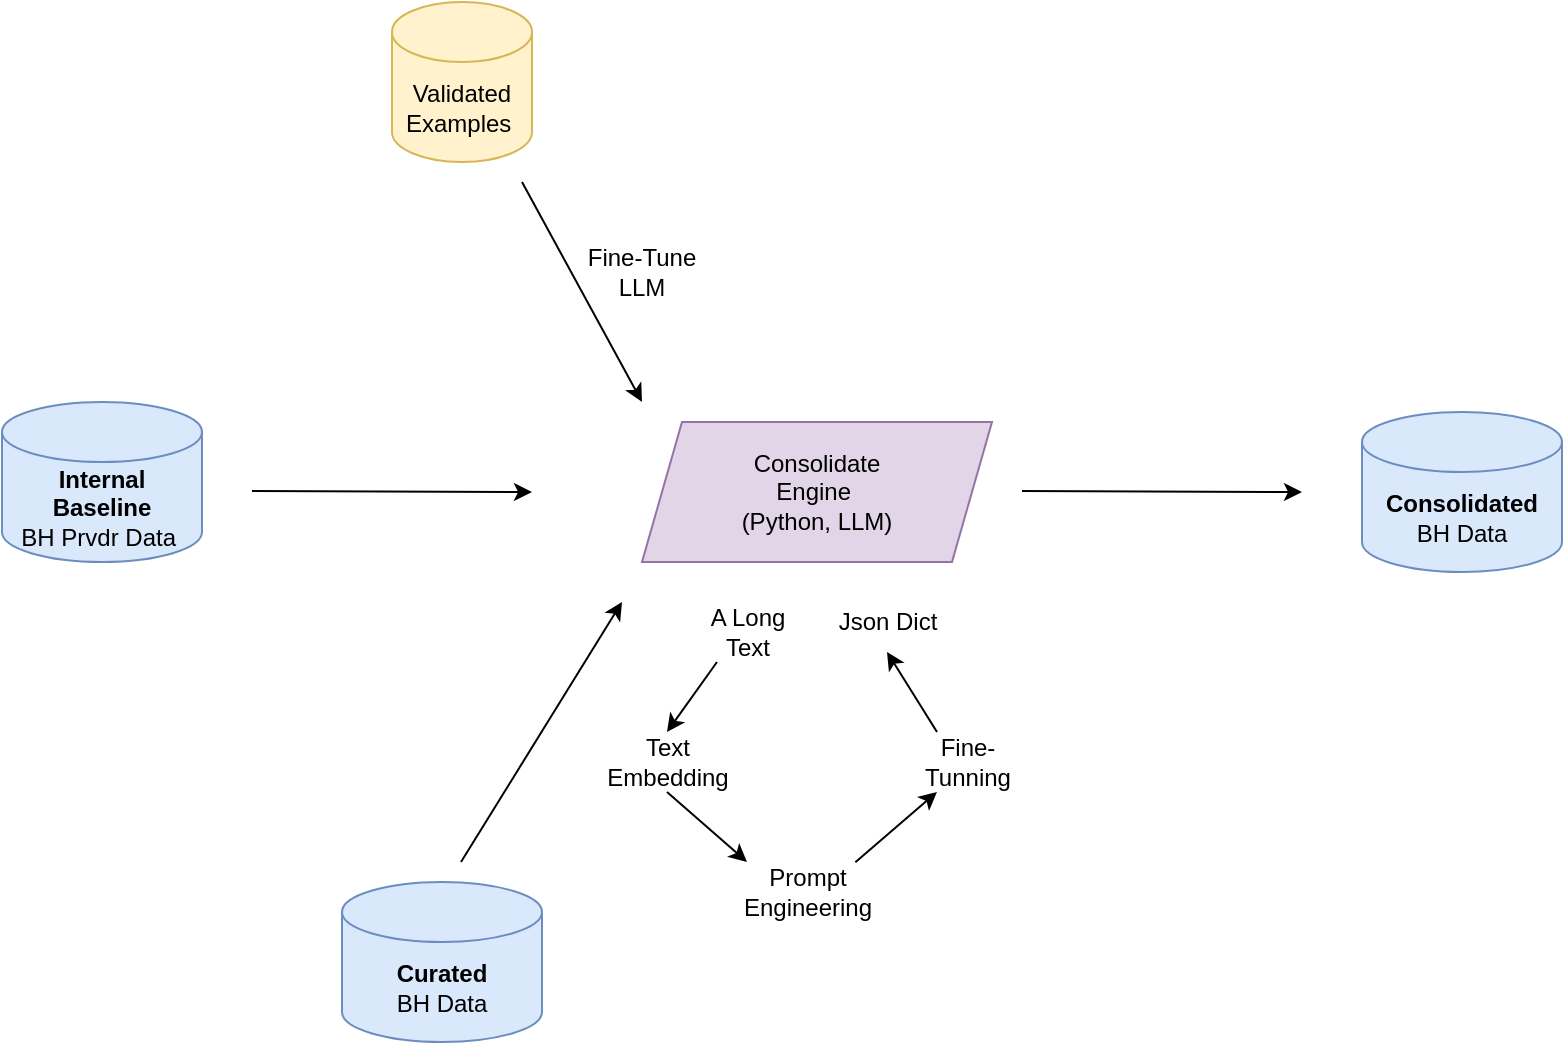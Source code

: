 <mxfile version="23.0.1" type="github">
  <diagram name="Page-1" id="5xXmT6wFAUNLiXhexVmS">
    <mxGraphModel dx="1722" dy="1872" grid="1" gridSize="10" guides="1" tooltips="1" connect="1" arrows="1" fold="1" page="1" pageScale="1" pageWidth="850" pageHeight="1100" math="0" shadow="0">
      <root>
        <mxCell id="0" />
        <mxCell id="1" parent="0" />
        <mxCell id="LeWQ6VOvqNeNQnFp2khs-58" value="&lt;b&gt;Curated &lt;/b&gt;&lt;br&gt;BH Data" style="shape=cylinder3;whiteSpace=wrap;html=1;boundedLbl=1;backgroundOutline=1;size=15;fillColor=#dae8fc;strokeColor=#6c8ebf;" vertex="1" parent="1">
          <mxGeometry x="700" y="-560" width="100" height="80" as="geometry" />
        </mxCell>
        <mxCell id="LeWQ6VOvqNeNQnFp2khs-59" value="Consolidate &lt;br&gt;Engine&amp;nbsp;&lt;br&gt;(Python, LLM)" style="shape=parallelogram;perimeter=parallelogramPerimeter;whiteSpace=wrap;html=1;fixedSize=1;fillColor=#e1d5e7;strokeColor=#9673a6;" vertex="1" parent="1">
          <mxGeometry x="850" y="-790" width="175" height="70" as="geometry" />
        </mxCell>
        <mxCell id="LeWQ6VOvqNeNQnFp2khs-60" value="" style="endArrow=classic;html=1;rounded=0;" edge="1" parent="1">
          <mxGeometry width="50" height="50" relative="1" as="geometry">
            <mxPoint x="1040" y="-755.5" as="sourcePoint" />
            <mxPoint x="1180" y="-755" as="targetPoint" />
          </mxGeometry>
        </mxCell>
        <mxCell id="LeWQ6VOvqNeNQnFp2khs-61" value="&lt;b&gt;Consolidated&lt;/b&gt;&lt;br&gt;BH Data" style="shape=cylinder3;whiteSpace=wrap;html=1;boundedLbl=1;backgroundOutline=1;size=15;fillColor=#dae8fc;strokeColor=#6c8ebf;" vertex="1" parent="1">
          <mxGeometry x="1210" y="-795" width="100" height="80" as="geometry" />
        </mxCell>
        <mxCell id="LeWQ6VOvqNeNQnFp2khs-62" value="Validated Examples&amp;nbsp;" style="shape=cylinder3;whiteSpace=wrap;html=1;boundedLbl=1;backgroundOutline=1;size=15;fillColor=#fff2cc;strokeColor=#d6b656;" vertex="1" parent="1">
          <mxGeometry x="725" y="-1000" width="70" height="80" as="geometry" />
        </mxCell>
        <mxCell id="LeWQ6VOvqNeNQnFp2khs-63" value="" style="endArrow=classic;html=1;rounded=0;" edge="1" parent="1">
          <mxGeometry width="50" height="50" relative="1" as="geometry">
            <mxPoint x="790" y="-910" as="sourcePoint" />
            <mxPoint x="850" y="-800" as="targetPoint" />
          </mxGeometry>
        </mxCell>
        <mxCell id="LeWQ6VOvqNeNQnFp2khs-64" value="" style="endArrow=classic;html=1;rounded=0;" edge="1" parent="1">
          <mxGeometry width="50" height="50" relative="1" as="geometry">
            <mxPoint x="759.5" y="-570" as="sourcePoint" />
            <mxPoint x="840" y="-700" as="targetPoint" />
          </mxGeometry>
        </mxCell>
        <mxCell id="LeWQ6VOvqNeNQnFp2khs-65" value="Fine-Tune LLM" style="text;html=1;strokeColor=none;fillColor=none;align=center;verticalAlign=middle;whiteSpace=wrap;rounded=0;" vertex="1" parent="1">
          <mxGeometry x="820" y="-880" width="60" height="30" as="geometry" />
        </mxCell>
        <mxCell id="LeWQ6VOvqNeNQnFp2khs-66" value="" style="endArrow=classic;html=1;rounded=0;exitX=0.25;exitY=1;exitDx=0;exitDy=0;entryX=0.5;entryY=0;entryDx=0;entryDy=0;" edge="1" parent="1" source="LeWQ6VOvqNeNQnFp2khs-67" target="LeWQ6VOvqNeNQnFp2khs-70">
          <mxGeometry width="50" height="50" relative="1" as="geometry">
            <mxPoint x="912.5" y="-710" as="sourcePoint" />
            <mxPoint x="922.5" y="-630" as="targetPoint" />
            <Array as="points" />
          </mxGeometry>
        </mxCell>
        <mxCell id="LeWQ6VOvqNeNQnFp2khs-67" value="A Long Text" style="text;html=1;strokeColor=none;fillColor=none;align=center;verticalAlign=middle;whiteSpace=wrap;rounded=0;" vertex="1" parent="1">
          <mxGeometry x="872.5" y="-700" width="60" height="30" as="geometry" />
        </mxCell>
        <mxCell id="LeWQ6VOvqNeNQnFp2khs-68" value="" style="endArrow=classic;html=1;rounded=0;entryX=0.5;entryY=1;entryDx=0;entryDy=0;exitX=0.25;exitY=0;exitDx=0;exitDy=0;" edge="1" parent="1" source="LeWQ6VOvqNeNQnFp2khs-72" target="LeWQ6VOvqNeNQnFp2khs-69">
          <mxGeometry width="50" height="50" relative="1" as="geometry">
            <mxPoint x="992.5" y="-620" as="sourcePoint" />
            <mxPoint x="952.5" y="-710" as="targetPoint" />
          </mxGeometry>
        </mxCell>
        <mxCell id="LeWQ6VOvqNeNQnFp2khs-69" value="Json Dict" style="text;html=1;strokeColor=none;fillColor=none;align=center;verticalAlign=middle;whiteSpace=wrap;rounded=0;" vertex="1" parent="1">
          <mxGeometry x="942.5" y="-705" width="60" height="30" as="geometry" />
        </mxCell>
        <mxCell id="LeWQ6VOvqNeNQnFp2khs-70" value="Text Embedding" style="text;html=1;strokeColor=none;fillColor=none;align=center;verticalAlign=middle;whiteSpace=wrap;rounded=0;" vertex="1" parent="1">
          <mxGeometry x="832.5" y="-635" width="60" height="30" as="geometry" />
        </mxCell>
        <mxCell id="LeWQ6VOvqNeNQnFp2khs-71" value="" style="endArrow=classic;html=1;rounded=0;exitX=0.903;exitY=0.004;exitDx=0;exitDy=0;entryX=0.25;entryY=1;entryDx=0;entryDy=0;exitPerimeter=0;" edge="1" parent="1" source="LeWQ6VOvqNeNQnFp2khs-74" target="LeWQ6VOvqNeNQnFp2khs-72">
          <mxGeometry width="50" height="50" relative="1" as="geometry">
            <mxPoint x="1052.5" y="-520" as="sourcePoint" />
            <mxPoint x="992.5" y="-610" as="targetPoint" />
          </mxGeometry>
        </mxCell>
        <mxCell id="LeWQ6VOvqNeNQnFp2khs-72" value="Fine-Tunning" style="text;html=1;strokeColor=none;fillColor=none;align=center;verticalAlign=middle;whiteSpace=wrap;rounded=0;" vertex="1" parent="1">
          <mxGeometry x="982.5" y="-635" width="60" height="30" as="geometry" />
        </mxCell>
        <mxCell id="LeWQ6VOvqNeNQnFp2khs-73" value="" style="endArrow=classic;html=1;rounded=0;exitX=0.5;exitY=1;exitDx=0;exitDy=0;entryX=0;entryY=0;entryDx=0;entryDy=0;" edge="1" parent="1" source="LeWQ6VOvqNeNQnFp2khs-70" target="LeWQ6VOvqNeNQnFp2khs-74">
          <mxGeometry width="50" height="50" relative="1" as="geometry">
            <mxPoint x="902" y="-565" as="sourcePoint" />
            <mxPoint x="942.5" y="-520" as="targetPoint" />
            <Array as="points" />
          </mxGeometry>
        </mxCell>
        <mxCell id="LeWQ6VOvqNeNQnFp2khs-74" value="Prompt Engineering" style="text;html=1;strokeColor=none;fillColor=none;align=center;verticalAlign=middle;whiteSpace=wrap;rounded=0;" vertex="1" parent="1">
          <mxGeometry x="902.5" y="-570" width="60" height="30" as="geometry" />
        </mxCell>
        <mxCell id="LeWQ6VOvqNeNQnFp2khs-76" value="&lt;b&gt;Internal &lt;br&gt;Baseline &lt;br&gt;&lt;/b&gt;BH Prvdr Data&amp;nbsp;" style="shape=cylinder3;whiteSpace=wrap;html=1;boundedLbl=1;backgroundOutline=1;size=15;fillColor=#dae8fc;strokeColor=#6c8ebf;" vertex="1" parent="1">
          <mxGeometry x="530" y="-800" width="100" height="80" as="geometry" />
        </mxCell>
        <mxCell id="LeWQ6VOvqNeNQnFp2khs-77" value="" style="endArrow=classic;html=1;rounded=0;" edge="1" parent="1">
          <mxGeometry width="50" height="50" relative="1" as="geometry">
            <mxPoint x="655" y="-755.5" as="sourcePoint" />
            <mxPoint x="795" y="-755" as="targetPoint" />
          </mxGeometry>
        </mxCell>
      </root>
    </mxGraphModel>
  </diagram>
</mxfile>
